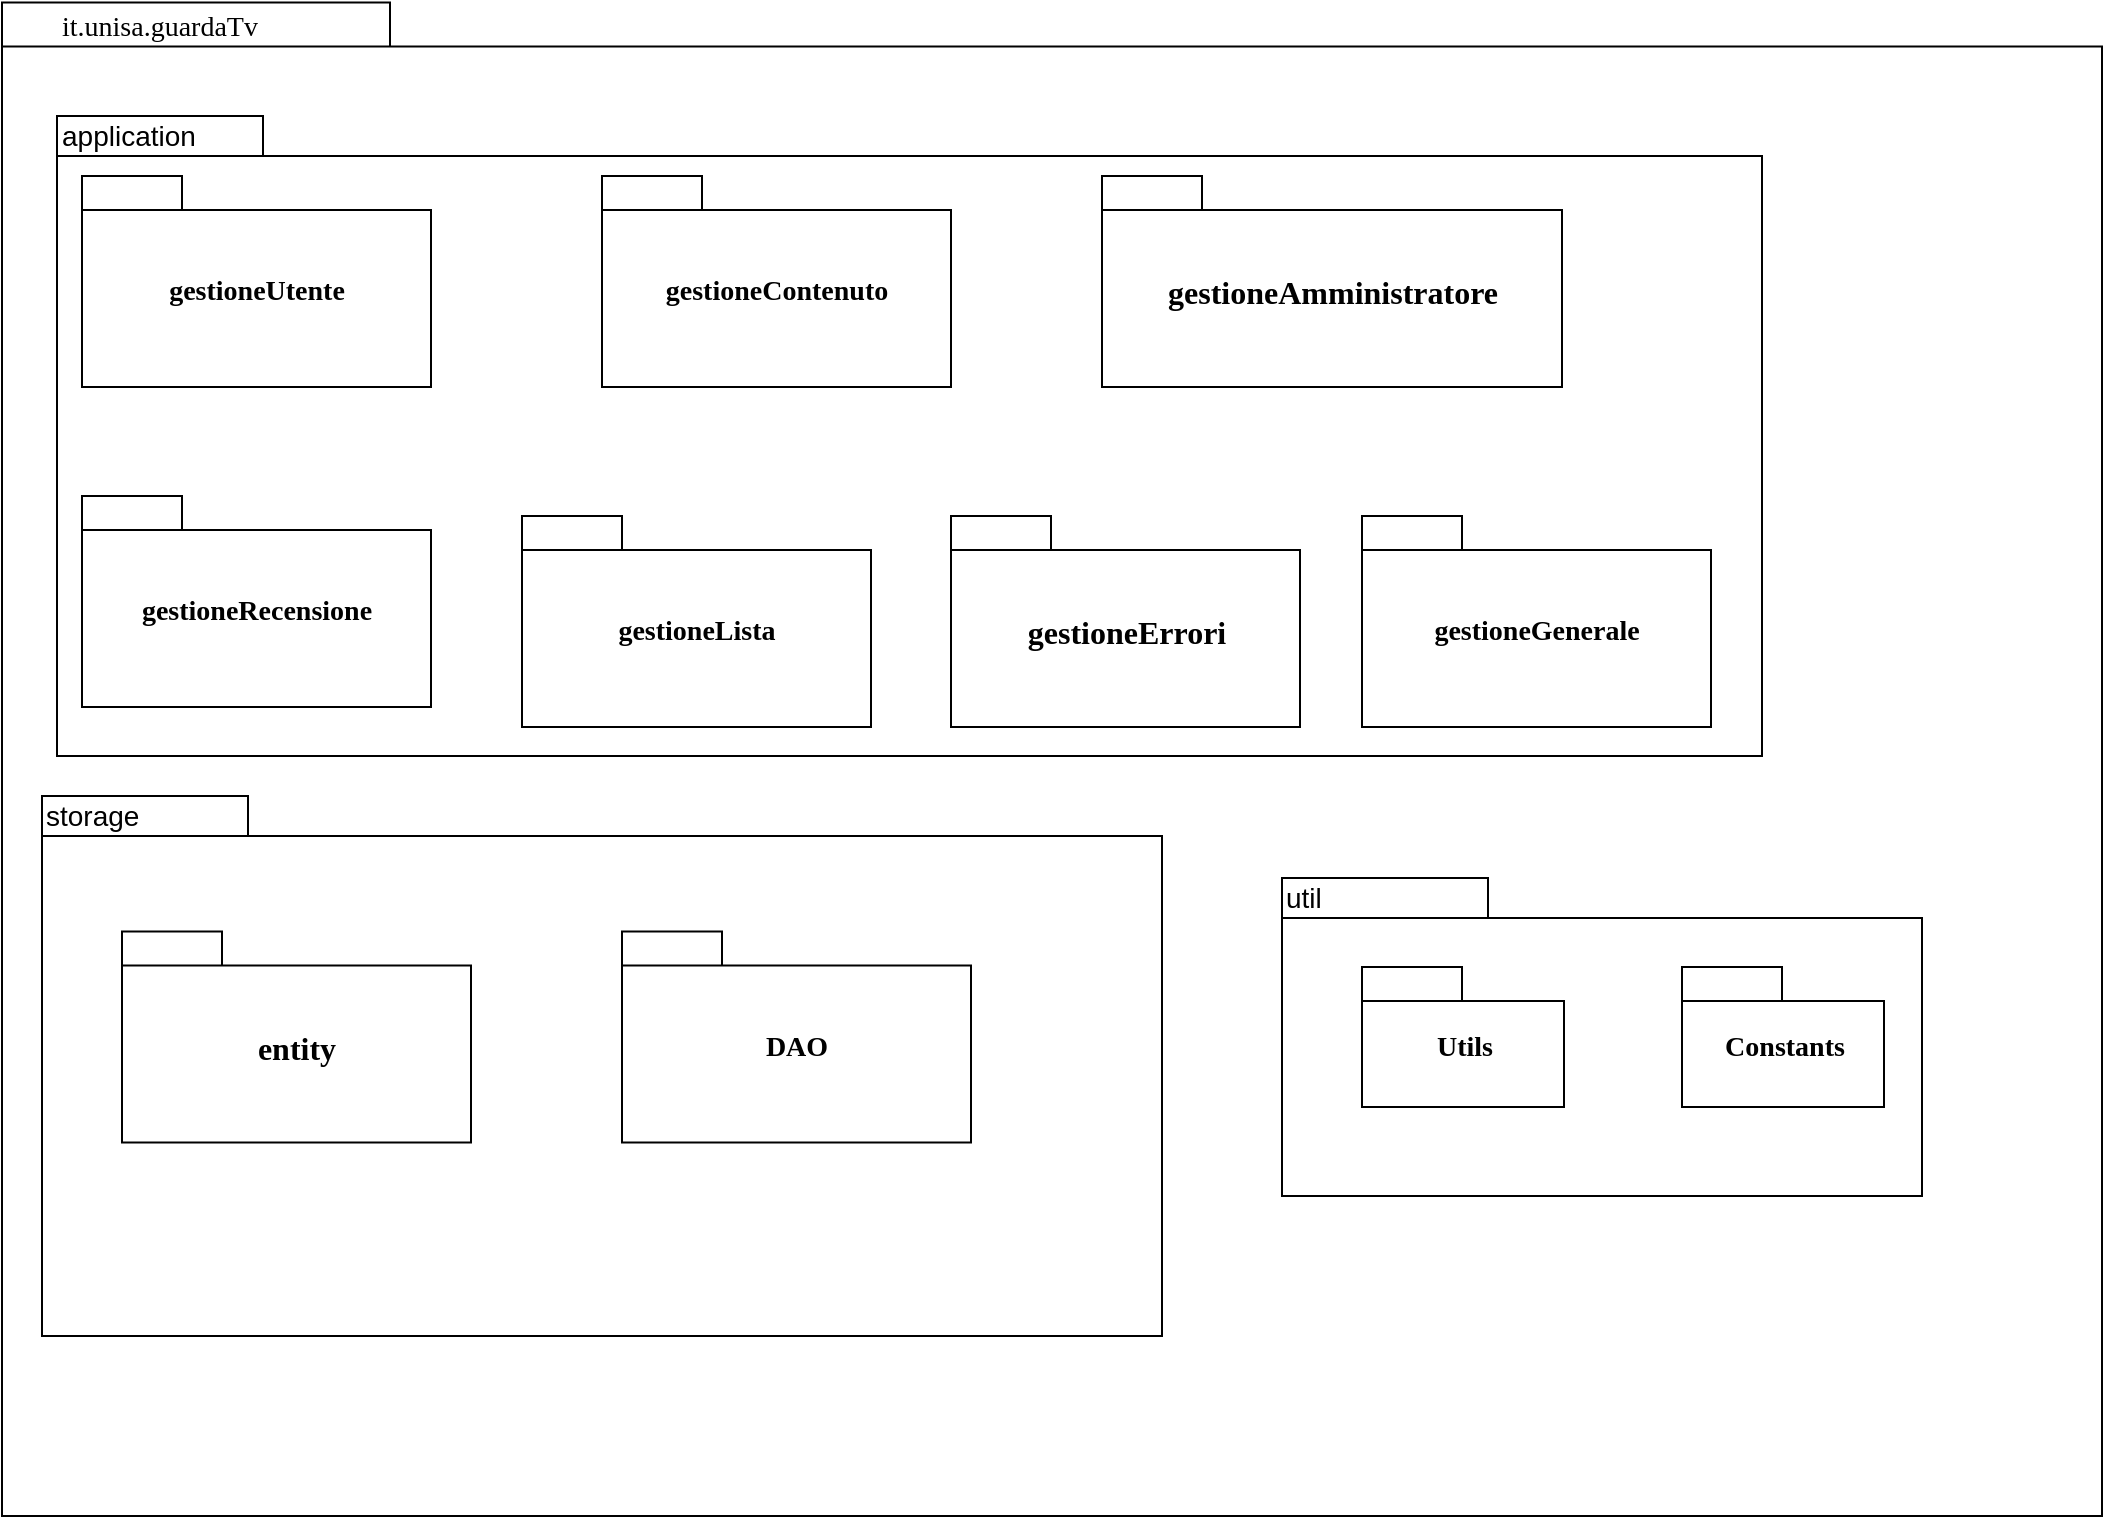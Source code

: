 <mxfile version="16.5.6" type="device"><diagram name="Page-1" id="b5b7bab2-c9e2-2cf4-8b2a-24fd1a2a6d21"><mxGraphModel dx="1504" dy="664" grid="1" gridSize="10" guides="1" tooltips="1" connect="1" arrows="1" fold="1" page="1" pageScale="1" pageWidth="827" pageHeight="1169" background="none" math="0" shadow="0"><root><mxCell id="0"/><mxCell id="1" parent="0"/><mxCell id="6e0c8c40b5770093-72" value="" style="shape=folder;fontStyle=1;spacingTop=10;tabWidth=194;tabHeight=22;tabPosition=left;html=1;rounded=0;shadow=0;comic=0;labelBackgroundColor=none;strokeWidth=1;fillColor=none;fontFamily=Verdana;fontSize=10;align=center;" parent="1" vertex="1"><mxGeometry x="300" y="113.25" width="1050" height="756.75" as="geometry"/></mxCell><mxCell id="yEPsqBMQJtde6bhMuyVf-10" value="" style="shape=folder;fontStyle=1;spacingTop=10;tabWidth=103;tabHeight=20;tabPosition=left;html=1;rounded=0;shadow=0;comic=0;labelBackgroundColor=none;strokeWidth=1;fontFamily=Verdana;fontSize=10;align=center;" parent="1" vertex="1"><mxGeometry x="320" y="510" width="560" height="270" as="geometry"/></mxCell><mxCell id="yEPsqBMQJtde6bhMuyVf-8" value="" style="shape=folder;fontStyle=1;spacingTop=10;tabWidth=103;tabHeight=20;tabPosition=left;html=1;rounded=0;shadow=0;comic=0;labelBackgroundColor=none;strokeWidth=1;fontFamily=Verdana;fontSize=10;align=center;" parent="1" vertex="1"><mxGeometry x="327.5" y="170" width="852.5" height="320" as="geometry"/></mxCell><mxCell id="6e0c8c40b5770093-6" value="" style="group" parent="1" vertex="1" connectable="0"><mxGeometry x="340" y="200" width="174.5" height="105.5" as="geometry"/></mxCell><mxCell id="6e0c8c40b5770093-4" value="&lt;div&gt;&lt;font style=&quot;font-size: 14px&quot;&gt;gestioneUtente&lt;/font&gt;&lt;/div&gt;" style="shape=folder;fontStyle=1;spacingTop=10;tabWidth=50;tabHeight=17;tabPosition=left;html=1;rounded=0;shadow=0;comic=0;labelBackgroundColor=none;strokeWidth=1;fontFamily=Verdana;fontSize=10;align=center;" parent="6e0c8c40b5770093-6" vertex="1"><mxGeometry width="174.5" height="105.5" as="geometry"/></mxCell><mxCell id="6e0c8c40b5770093-73" value="it.unisa.guardaTv" style="text;html=1;align=left;verticalAlign=top;spacingTop=-4;fontSize=14;fontFamily=Verdana" parent="1" vertex="1"><mxGeometry x="327.5" y="114.5" width="130" height="20" as="geometry"/></mxCell><mxCell id="yEPsqBMQJtde6bhMuyVf-1" value="" style="group" parent="1" vertex="1" connectable="0"><mxGeometry x="600" y="200" width="174.5" height="105.5" as="geometry"/></mxCell><mxCell id="yEPsqBMQJtde6bhMuyVf-2" value="&lt;font style=&quot;font-size: 14px&quot;&gt;gestioneContenuto&lt;/font&gt;" style="shape=folder;fontStyle=1;spacingTop=10;tabWidth=50;tabHeight=17;tabPosition=left;html=1;rounded=0;shadow=0;comic=0;labelBackgroundColor=none;strokeWidth=1;fontFamily=Verdana;fontSize=10;align=center;" parent="yEPsqBMQJtde6bhMuyVf-1" vertex="1"><mxGeometry width="174.5" height="105.5" as="geometry"/></mxCell><mxCell id="yEPsqBMQJtde6bhMuyVf-3" value="" style="group" parent="1" vertex="1" connectable="0"><mxGeometry x="850" y="200" width="230" height="105.5" as="geometry"/></mxCell><mxCell id="yEPsqBMQJtde6bhMuyVf-4" value="&lt;div&gt;&lt;font size=&quot;3&quot;&gt;gestioneAmministratore&lt;/font&gt;&lt;/div&gt;" style="shape=folder;fontStyle=1;spacingTop=10;tabWidth=50;tabHeight=17;tabPosition=left;html=1;rounded=0;shadow=0;comic=0;labelBackgroundColor=none;strokeWidth=1;fontFamily=Verdana;fontSize=10;align=center;" parent="yEPsqBMQJtde6bhMuyVf-3" vertex="1"><mxGeometry width="230.0" height="105.5" as="geometry"/></mxCell><mxCell id="yEPsqBMQJtde6bhMuyVf-5" value="" style="group" parent="1" vertex="1" connectable="0"><mxGeometry x="340" y="360" width="174.5" height="105.5" as="geometry"/></mxCell><mxCell id="yEPsqBMQJtde6bhMuyVf-6" value="&lt;font style=&quot;font-size: 14px&quot;&gt;gestioneRecensione&lt;/font&gt;" style="shape=folder;fontStyle=1;spacingTop=10;tabWidth=50;tabHeight=17;tabPosition=left;html=1;rounded=0;shadow=0;comic=0;labelBackgroundColor=none;strokeWidth=1;fontFamily=Verdana;fontSize=10;align=center;" parent="yEPsqBMQJtde6bhMuyVf-5" vertex="1"><mxGeometry width="174.5" height="105.5" as="geometry"/></mxCell><mxCell id="yEPsqBMQJtde6bhMuyVf-9" value="&lt;div align=&quot;left&quot;&gt;application &lt;/div&gt;" style="text;html=1;strokeColor=none;fillColor=none;align=left;verticalAlign=middle;whiteSpace=wrap;rounded=0;fontSize=14;" parent="1" vertex="1"><mxGeometry x="327.5" y="170" width="100" height="20" as="geometry"/></mxCell><mxCell id="yEPsqBMQJtde6bhMuyVf-11" value="storage" style="text;html=1;strokeColor=none;fillColor=none;align=left;verticalAlign=middle;whiteSpace=wrap;rounded=0;fontSize=14;" parent="1" vertex="1"><mxGeometry x="320" y="510" width="100" height="20" as="geometry"/></mxCell><mxCell id="yEPsqBMQJtde6bhMuyVf-12" value="" style="group" parent="1" vertex="1" connectable="0"><mxGeometry x="360" y="577.75" width="174.5" height="105.5" as="geometry"/></mxCell><mxCell id="yEPsqBMQJtde6bhMuyVf-13" value="&lt;font size=&quot;3&quot;&gt;entity&lt;/font&gt;" style="shape=folder;fontStyle=1;spacingTop=10;tabWidth=50;tabHeight=17;tabPosition=left;html=1;rounded=0;shadow=0;comic=0;labelBackgroundColor=none;strokeWidth=1;fontFamily=Verdana;fontSize=10;align=center;" parent="yEPsqBMQJtde6bhMuyVf-12" vertex="1"><mxGeometry width="174.5" height="105.5" as="geometry"/></mxCell><mxCell id="yEPsqBMQJtde6bhMuyVf-17" value="" style="group" parent="1" vertex="1" connectable="0"><mxGeometry x="610" y="577.75" width="174.5" height="105.5" as="geometry"/></mxCell><mxCell id="yEPsqBMQJtde6bhMuyVf-18" value="&lt;font style=&quot;font-size: 14px&quot;&gt;DAO&lt;/font&gt;" style="shape=folder;fontStyle=1;spacingTop=10;tabWidth=50;tabHeight=17;tabPosition=left;html=1;rounded=0;shadow=0;comic=0;labelBackgroundColor=none;strokeWidth=1;fontFamily=Verdana;fontSize=10;align=center;" parent="yEPsqBMQJtde6bhMuyVf-17" vertex="1"><mxGeometry width="174.5" height="105.5" as="geometry"/></mxCell><mxCell id="yEPsqBMQJtde6bhMuyVf-19" value="" style="group" parent="1" vertex="1" connectable="0"><mxGeometry x="560" y="370" width="174.5" height="105.5" as="geometry"/></mxCell><mxCell id="yEPsqBMQJtde6bhMuyVf-20" value="&lt;font style=&quot;font-size: 14px&quot;&gt;gestioneLista&lt;br&gt;&lt;/font&gt;" style="shape=folder;fontStyle=1;spacingTop=10;tabWidth=50;tabHeight=17;tabPosition=left;html=1;rounded=0;shadow=0;comic=0;labelBackgroundColor=none;strokeWidth=1;fontFamily=Verdana;fontSize=10;align=center;" parent="yEPsqBMQJtde6bhMuyVf-19" vertex="1"><mxGeometry width="174.5" height="105.5" as="geometry"/></mxCell><mxCell id="x2qw-L405yqrjzu9fJAC-1" value="" style="shape=folder;fontStyle=1;spacingTop=10;tabWidth=103;tabHeight=20;tabPosition=left;html=1;rounded=0;shadow=0;comic=0;labelBackgroundColor=none;strokeWidth=1;fontFamily=Verdana;fontSize=10;align=center;" parent="1" vertex="1"><mxGeometry x="940" y="551" width="320" height="159" as="geometry"/></mxCell><mxCell id="x2qw-L405yqrjzu9fJAC-2" value="&lt;font style=&quot;font-size: 14px&quot;&gt;util&lt;/font&gt;" style="text;html=1;strokeColor=none;fillColor=none;align=left;verticalAlign=middle;whiteSpace=wrap;rounded=0;fontSize=17;" parent="1" vertex="1"><mxGeometry x="940" y="551" width="100" height="20" as="geometry"/></mxCell><mxCell id="x2qw-L405yqrjzu9fJAC-7" value="" style="group" parent="1" vertex="1" connectable="0"><mxGeometry x="774.5" y="370" width="174.5" height="105.5" as="geometry"/></mxCell><mxCell id="x2qw-L405yqrjzu9fJAC-8" value="&lt;div style=&quot;font-size: 16px&quot;&gt;gestioneErrori&lt;br&gt;&lt;/div&gt;" style="shape=folder;fontStyle=1;spacingTop=10;tabWidth=50;tabHeight=17;tabPosition=left;html=1;rounded=0;shadow=0;comic=0;labelBackgroundColor=none;strokeWidth=1;fontFamily=Verdana;fontSize=10;align=center;" parent="x2qw-L405yqrjzu9fJAC-7" vertex="1"><mxGeometry width="174.5" height="105.5" as="geometry"/></mxCell><mxCell id="x2qw-L405yqrjzu9fJAC-9" value="" style="group" parent="1" vertex="1" connectable="0"><mxGeometry x="980" y="370" width="174.5" height="105.5" as="geometry"/></mxCell><mxCell id="x2qw-L405yqrjzu9fJAC-10" value="&lt;div&gt;&lt;font style=&quot;font-size: 14px&quot;&gt;gestioneGenerale&lt;/font&gt;&lt;/div&gt;" style="shape=folder;fontStyle=1;spacingTop=10;tabWidth=50;tabHeight=17;tabPosition=left;html=1;rounded=0;shadow=0;comic=0;labelBackgroundColor=none;strokeWidth=1;fontFamily=Verdana;fontSize=10;align=center;" parent="x2qw-L405yqrjzu9fJAC-9" vertex="1"><mxGeometry width="174.5" height="105.5" as="geometry"/></mxCell><mxCell id="VF7KkgQYB-IWEgArd9UT-1" value="" style="group" vertex="1" connectable="0" parent="1"><mxGeometry x="980" y="595.5" width="101" height="70" as="geometry"/></mxCell><mxCell id="VF7KkgQYB-IWEgArd9UT-2" value="&lt;font style=&quot;font-size: 14px&quot;&gt;Utils&lt;/font&gt;" style="shape=folder;fontStyle=1;spacingTop=10;tabWidth=50;tabHeight=17;tabPosition=left;html=1;rounded=0;shadow=0;comic=0;labelBackgroundColor=none;strokeWidth=1;fontFamily=Verdana;fontSize=10;align=center;" vertex="1" parent="VF7KkgQYB-IWEgArd9UT-1"><mxGeometry width="101.0" height="70" as="geometry"/></mxCell><mxCell id="VF7KkgQYB-IWEgArd9UT-3" value="" style="group" vertex="1" connectable="0" parent="1"><mxGeometry x="1140" y="595.5" width="101" height="70" as="geometry"/></mxCell><mxCell id="VF7KkgQYB-IWEgArd9UT-4" value="&lt;font style=&quot;font-size: 14px&quot;&gt;Constants&lt;/font&gt;" style="shape=folder;fontStyle=1;spacingTop=10;tabWidth=50;tabHeight=17;tabPosition=left;html=1;rounded=0;shadow=0;comic=0;labelBackgroundColor=none;strokeWidth=1;fontFamily=Verdana;fontSize=10;align=center;" vertex="1" parent="VF7KkgQYB-IWEgArd9UT-3"><mxGeometry width="101.0" height="70" as="geometry"/></mxCell></root></mxGraphModel></diagram></mxfile>